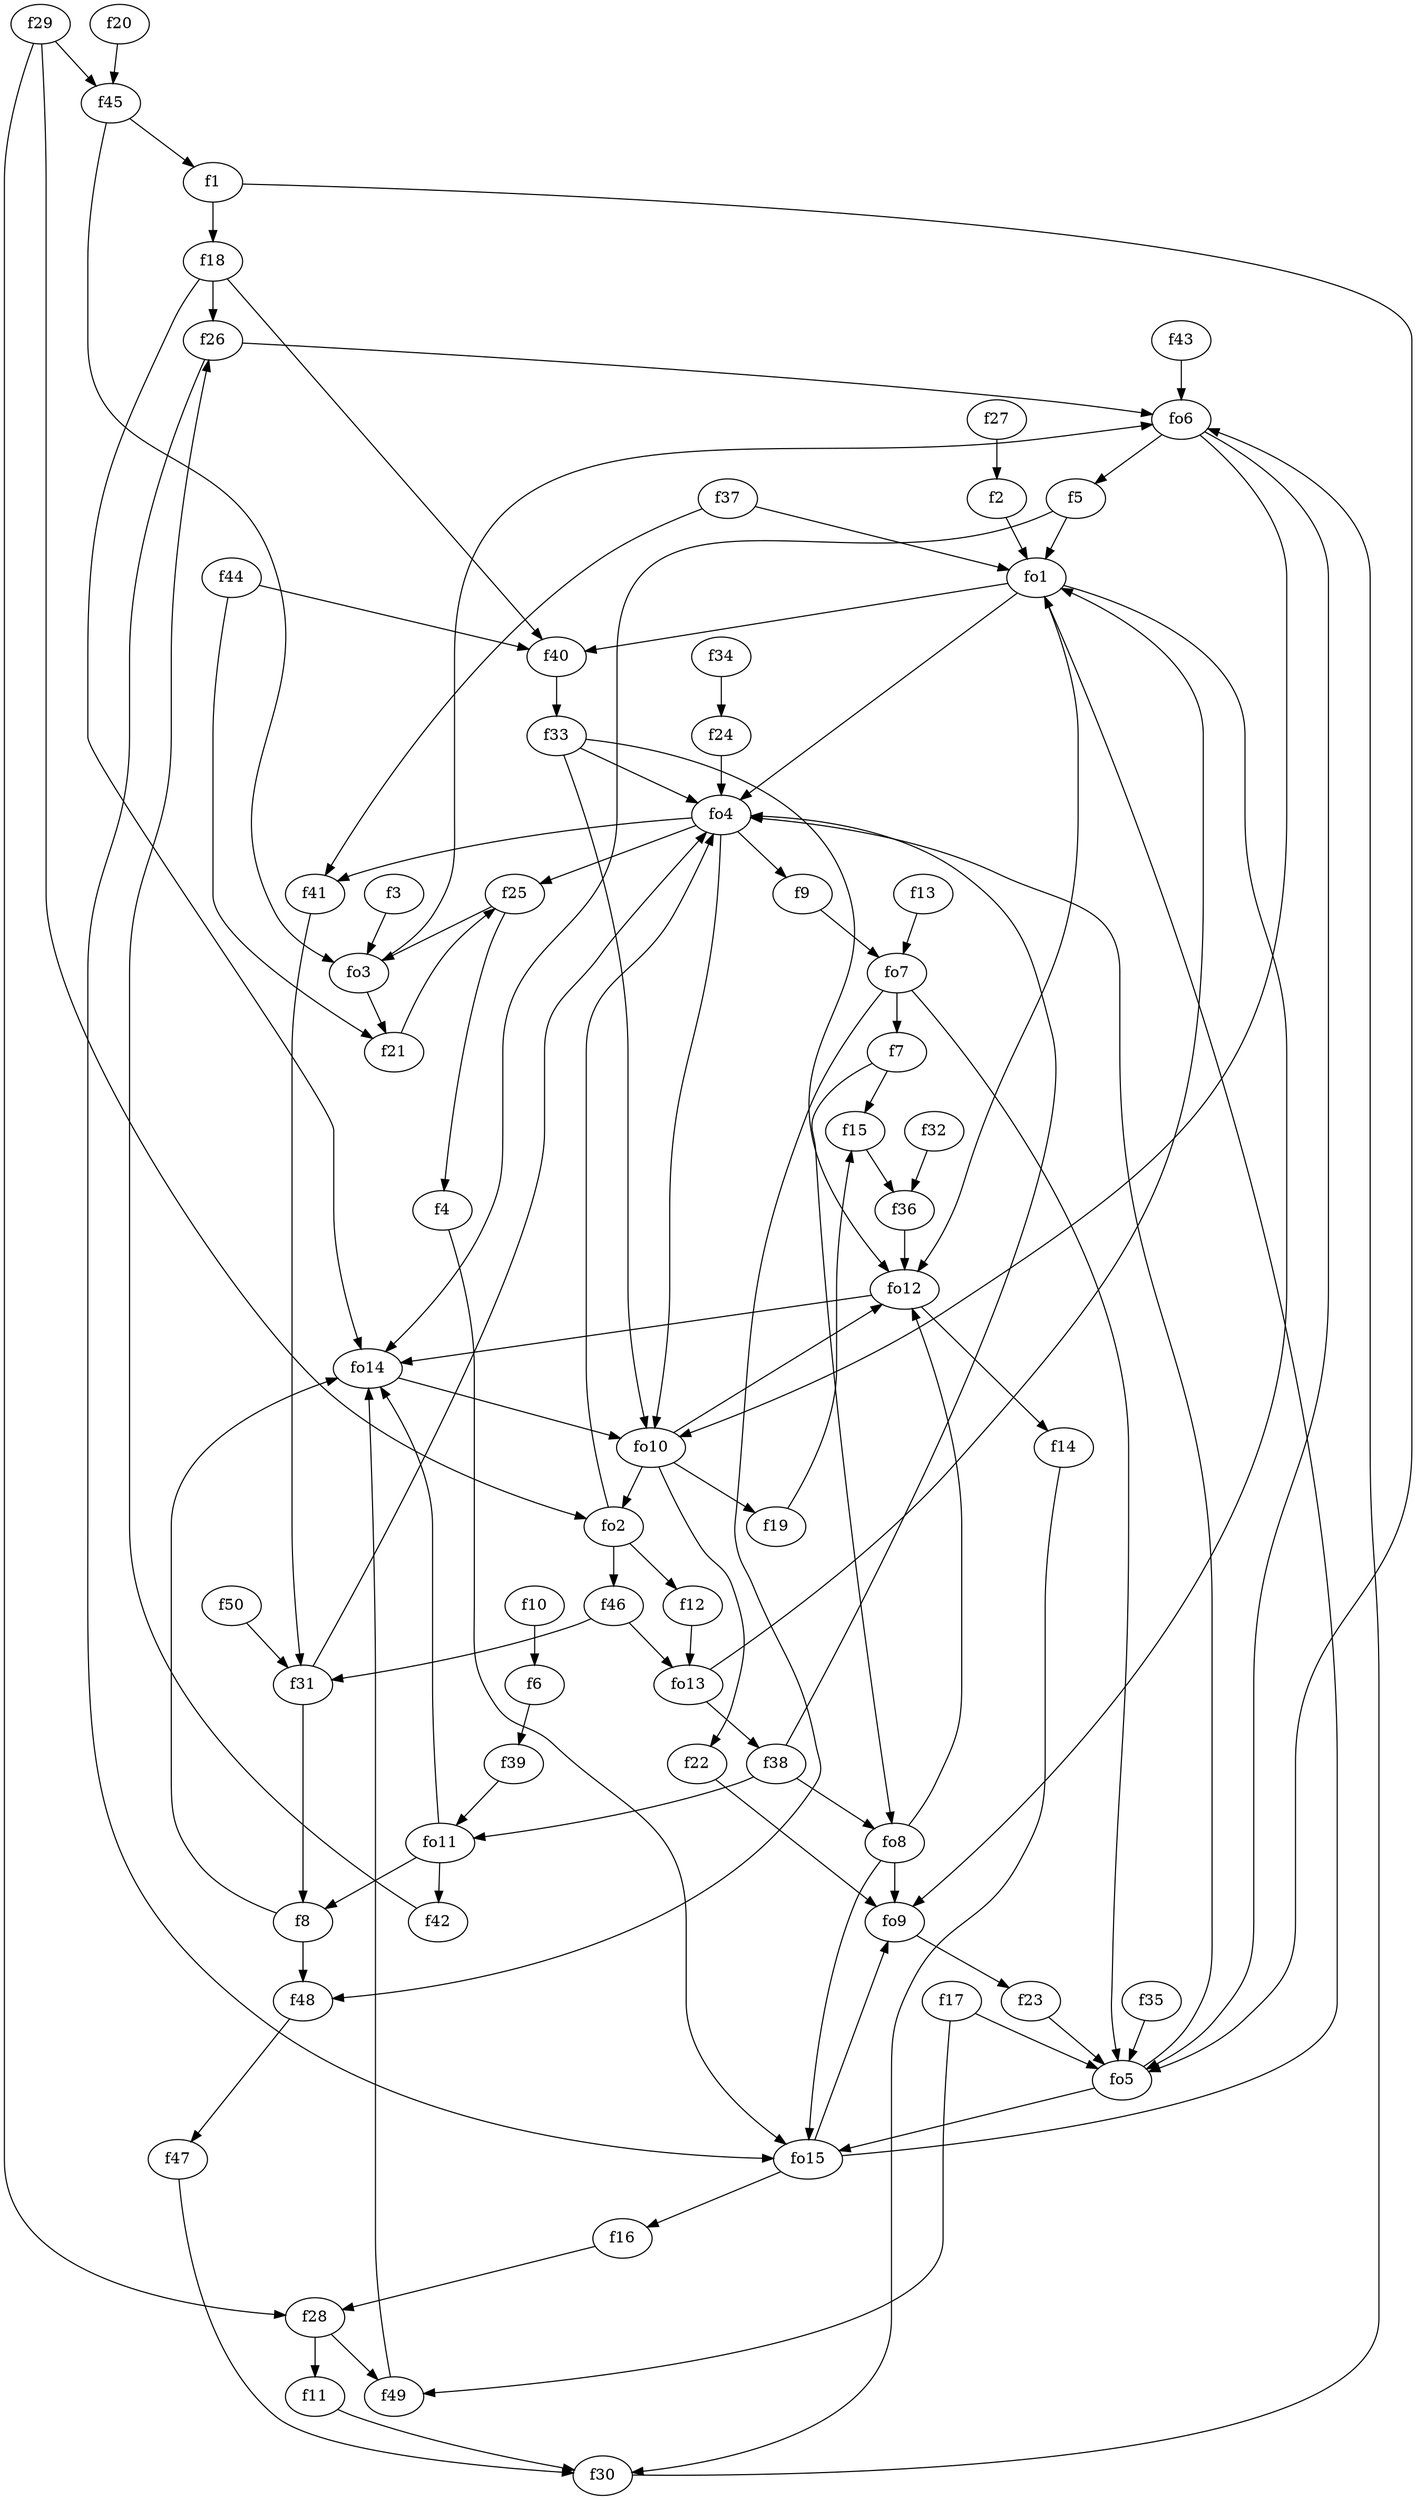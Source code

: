 strict digraph  {
f1;
f2;
f3;
f4;
f5;
f6;
f7;
f8;
f9;
f10;
f11;
f12;
f13;
f14;
f15;
f16;
f17;
f18;
f19;
f20;
f21;
f22;
f23;
f24;
f25;
f26;
f27;
f28;
f29;
f30;
f31;
f32;
f33;
f34;
f35;
f36;
f37;
f38;
f39;
f40;
f41;
f42;
f43;
f44;
f45;
f46;
f47;
f48;
f49;
f50;
fo1;
fo2;
fo3;
fo4;
fo5;
fo6;
fo7;
fo8;
fo9;
fo10;
fo11;
fo12;
fo13;
fo14;
fo15;
f1 -> f18  [weight=2];
f1 -> fo5  [weight=2];
f2 -> fo1  [weight=2];
f3 -> fo3  [weight=2];
f4 -> fo15  [weight=2];
f5 -> fo14  [weight=2];
f5 -> fo1  [weight=2];
f6 -> f39  [weight=2];
f7 -> fo8  [weight=2];
f7 -> f15  [weight=2];
f8 -> fo14  [weight=2];
f8 -> f48  [weight=2];
f9 -> fo7  [weight=2];
f10 -> f6  [weight=2];
f11 -> f30  [weight=2];
f12 -> fo13  [weight=2];
f13 -> fo7  [weight=2];
f14 -> f30  [weight=2];
f15 -> f36  [weight=2];
f16 -> f28  [weight=2];
f17 -> f49  [weight=2];
f17 -> fo5  [weight=2];
f18 -> f40  [weight=2];
f18 -> f26  [weight=2];
f18 -> fo14  [weight=2];
f19 -> f15  [weight=2];
f20 -> f45  [weight=2];
f21 -> f25  [weight=2];
f22 -> fo9  [weight=2];
f23 -> fo5  [weight=2];
f24 -> fo4  [weight=2];
f25 -> fo3  [weight=2];
f25 -> f4  [weight=2];
f26 -> fo6  [weight=2];
f26 -> fo15  [weight=2];
f27 -> f2  [weight=2];
f28 -> f11  [weight=2];
f28 -> f49  [weight=2];
f29 -> fo2  [weight=2];
f29 -> f45  [weight=2];
f29 -> f28  [weight=2];
f30 -> fo6  [weight=2];
f31 -> fo4  [weight=2];
f31 -> f8  [weight=2];
f32 -> f36  [weight=2];
f33 -> fo12  [weight=2];
f33 -> fo10  [weight=2];
f33 -> fo4  [weight=2];
f34 -> f24  [weight=2];
f35 -> fo5  [weight=2];
f36 -> fo12  [weight=2];
f37 -> fo1  [weight=2];
f37 -> f41  [weight=2];
f38 -> fo8  [weight=2];
f38 -> fo11  [weight=2];
f38 -> fo4  [weight=2];
f39 -> fo11  [weight=2];
f40 -> f33  [weight=2];
f41 -> f31  [weight=2];
f42 -> f26  [weight=2];
f43 -> fo6  [weight=2];
f44 -> f40  [weight=2];
f44 -> f21  [weight=2];
f45 -> fo3  [weight=2];
f45 -> f1  [weight=2];
f46 -> fo13  [weight=2];
f46 -> f31  [weight=2];
f47 -> f30  [weight=2];
f48 -> f47  [weight=2];
f49 -> fo14  [weight=2];
f50 -> f31  [weight=2];
fo1 -> f40  [weight=2];
fo1 -> fo4  [weight=2];
fo1 -> fo12  [weight=2];
fo1 -> fo9  [weight=2];
fo2 -> f46  [weight=2];
fo2 -> fo4  [weight=2];
fo2 -> f12  [weight=2];
fo3 -> fo6  [weight=2];
fo3 -> f21  [weight=2];
fo4 -> f9  [weight=2];
fo4 -> f41  [weight=2];
fo4 -> f25  [weight=2];
fo4 -> fo10  [weight=2];
fo5 -> fo15  [weight=2];
fo5 -> fo4  [weight=2];
fo6 -> f5  [weight=2];
fo6 -> fo10  [weight=2];
fo6 -> fo5  [weight=2];
fo7 -> f48  [weight=2];
fo7 -> f7  [weight=2];
fo7 -> fo5  [weight=2];
fo8 -> fo12  [weight=2];
fo8 -> fo9  [weight=2];
fo8 -> fo15  [weight=2];
fo9 -> f23  [weight=2];
fo10 -> f22  [weight=2];
fo10 -> f19  [weight=2];
fo10 -> fo12  [weight=2];
fo10 -> fo2  [weight=2];
fo11 -> f8  [weight=2];
fo11 -> f42  [weight=2];
fo11 -> fo14  [weight=2];
fo12 -> f14  [weight=2];
fo12 -> fo14  [weight=2];
fo13 -> fo1  [weight=2];
fo13 -> f38  [weight=2];
fo14 -> fo10  [weight=2];
fo15 -> fo1  [weight=2];
fo15 -> f16  [weight=2];
fo15 -> fo9  [weight=2];
}
